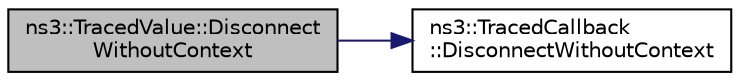 digraph "ns3::TracedValue::DisconnectWithoutContext"
{
 // LATEX_PDF_SIZE
  edge [fontname="Helvetica",fontsize="10",labelfontname="Helvetica",labelfontsize="10"];
  node [fontname="Helvetica",fontsize="10",shape=record];
  rankdir="LR";
  Node1 [label="ns3::TracedValue::Disconnect\lWithoutContext",height=0.2,width=0.4,color="black", fillcolor="grey75", style="filled", fontcolor="black",tooltip="Disconnect a Callback which was connected without context."];
  Node1 -> Node2 [color="midnightblue",fontsize="10",style="solid",fontname="Helvetica"];
  Node2 [label="ns3::TracedCallback\l::DisconnectWithoutContext",height=0.2,width=0.4,color="black", fillcolor="white", style="filled",URL="$classns3_1_1_traced_callback.html#abf03d2fbca0bdc8f5c7cf0f5b254f06b",tooltip="Remove from the chain a Callback which was connected without a context."];
}
